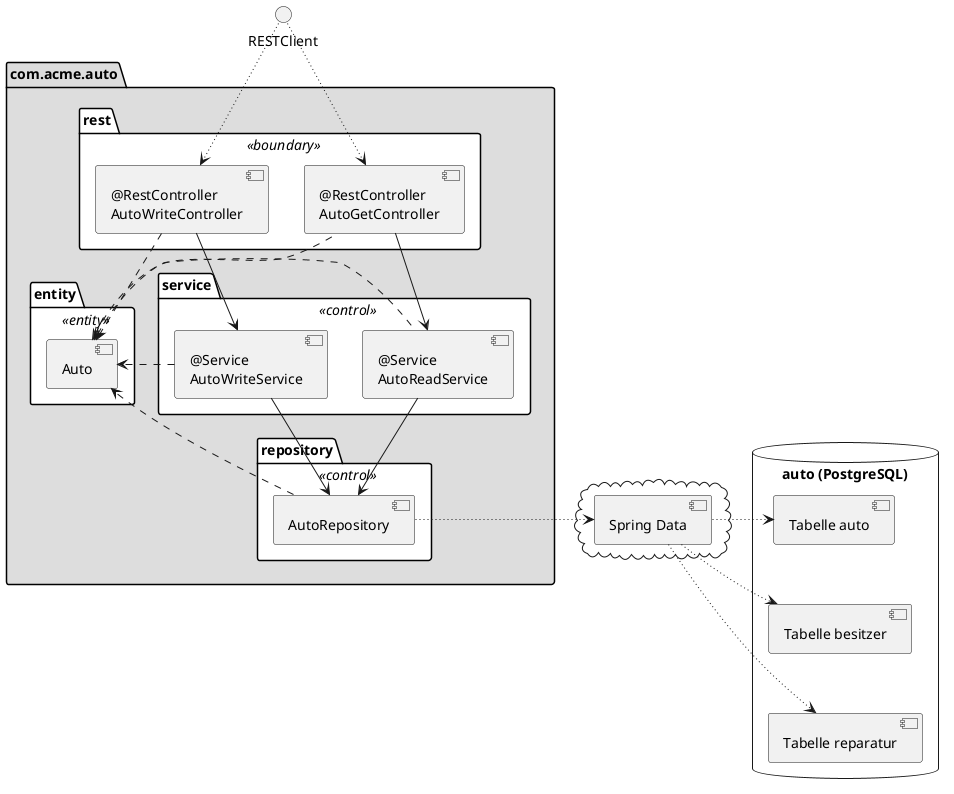 @startuml Komponenten

package com.acme.auto #DDDDDD {
    package rest <<boundary>> #FFFFFF {
        [@RestController\nAutoGetController] as AutoGetController
        [@RestController\nAutoWriteController] as AutoWriteController
    }

    package service <<control>> #FFFFFF {
        [@Service\nAutoReadService] as AutoReadService
        [@Service\nAutoWriteService] as AutoWriteService
    }

    package repository <<control>> #FFFFFF {
        [AutoRepository]
    }

    package entity <<entity>> #FFFFFF {
        [Auto]
    }
}

cloud {
    [Spring Data]
}

database "auto (PostgreSQL)" {
    [Tabelle auto]
    [Tabelle reparatur]
    [Tabelle besitzer]

    [Tabelle auto] -[hidden]-> [Tabelle besitzer]
    [Tabelle besitzer] -[hidden]-> [Tabelle reparatur]
}

RESTClient ~~> [AutoGetController]
RESTClient ~~> [AutoWriteController]

[AutoGetController] --> [AutoReadService]
[AutoWriteController] --> [AutoWriteService]
[AutoReadService] --> [AutoRepository]
[AutoWriteService] --> [AutoRepository]

[AutoGetController] .left.> [Auto]
[AutoWriteController] ..> [Auto]
[AutoReadService] .left.> [Auto]
[AutoWriteService] ..> [Auto]
[AutoRepository] ..> [Auto]

[AutoRepository] ~right~> [Spring Data]
[Spring Data] ~right~> [Tabelle auto]
[Spring Data] ~~> [Tabelle besitzer]
[Spring Data] ~~> [Tabelle reparatur]

@enduml
